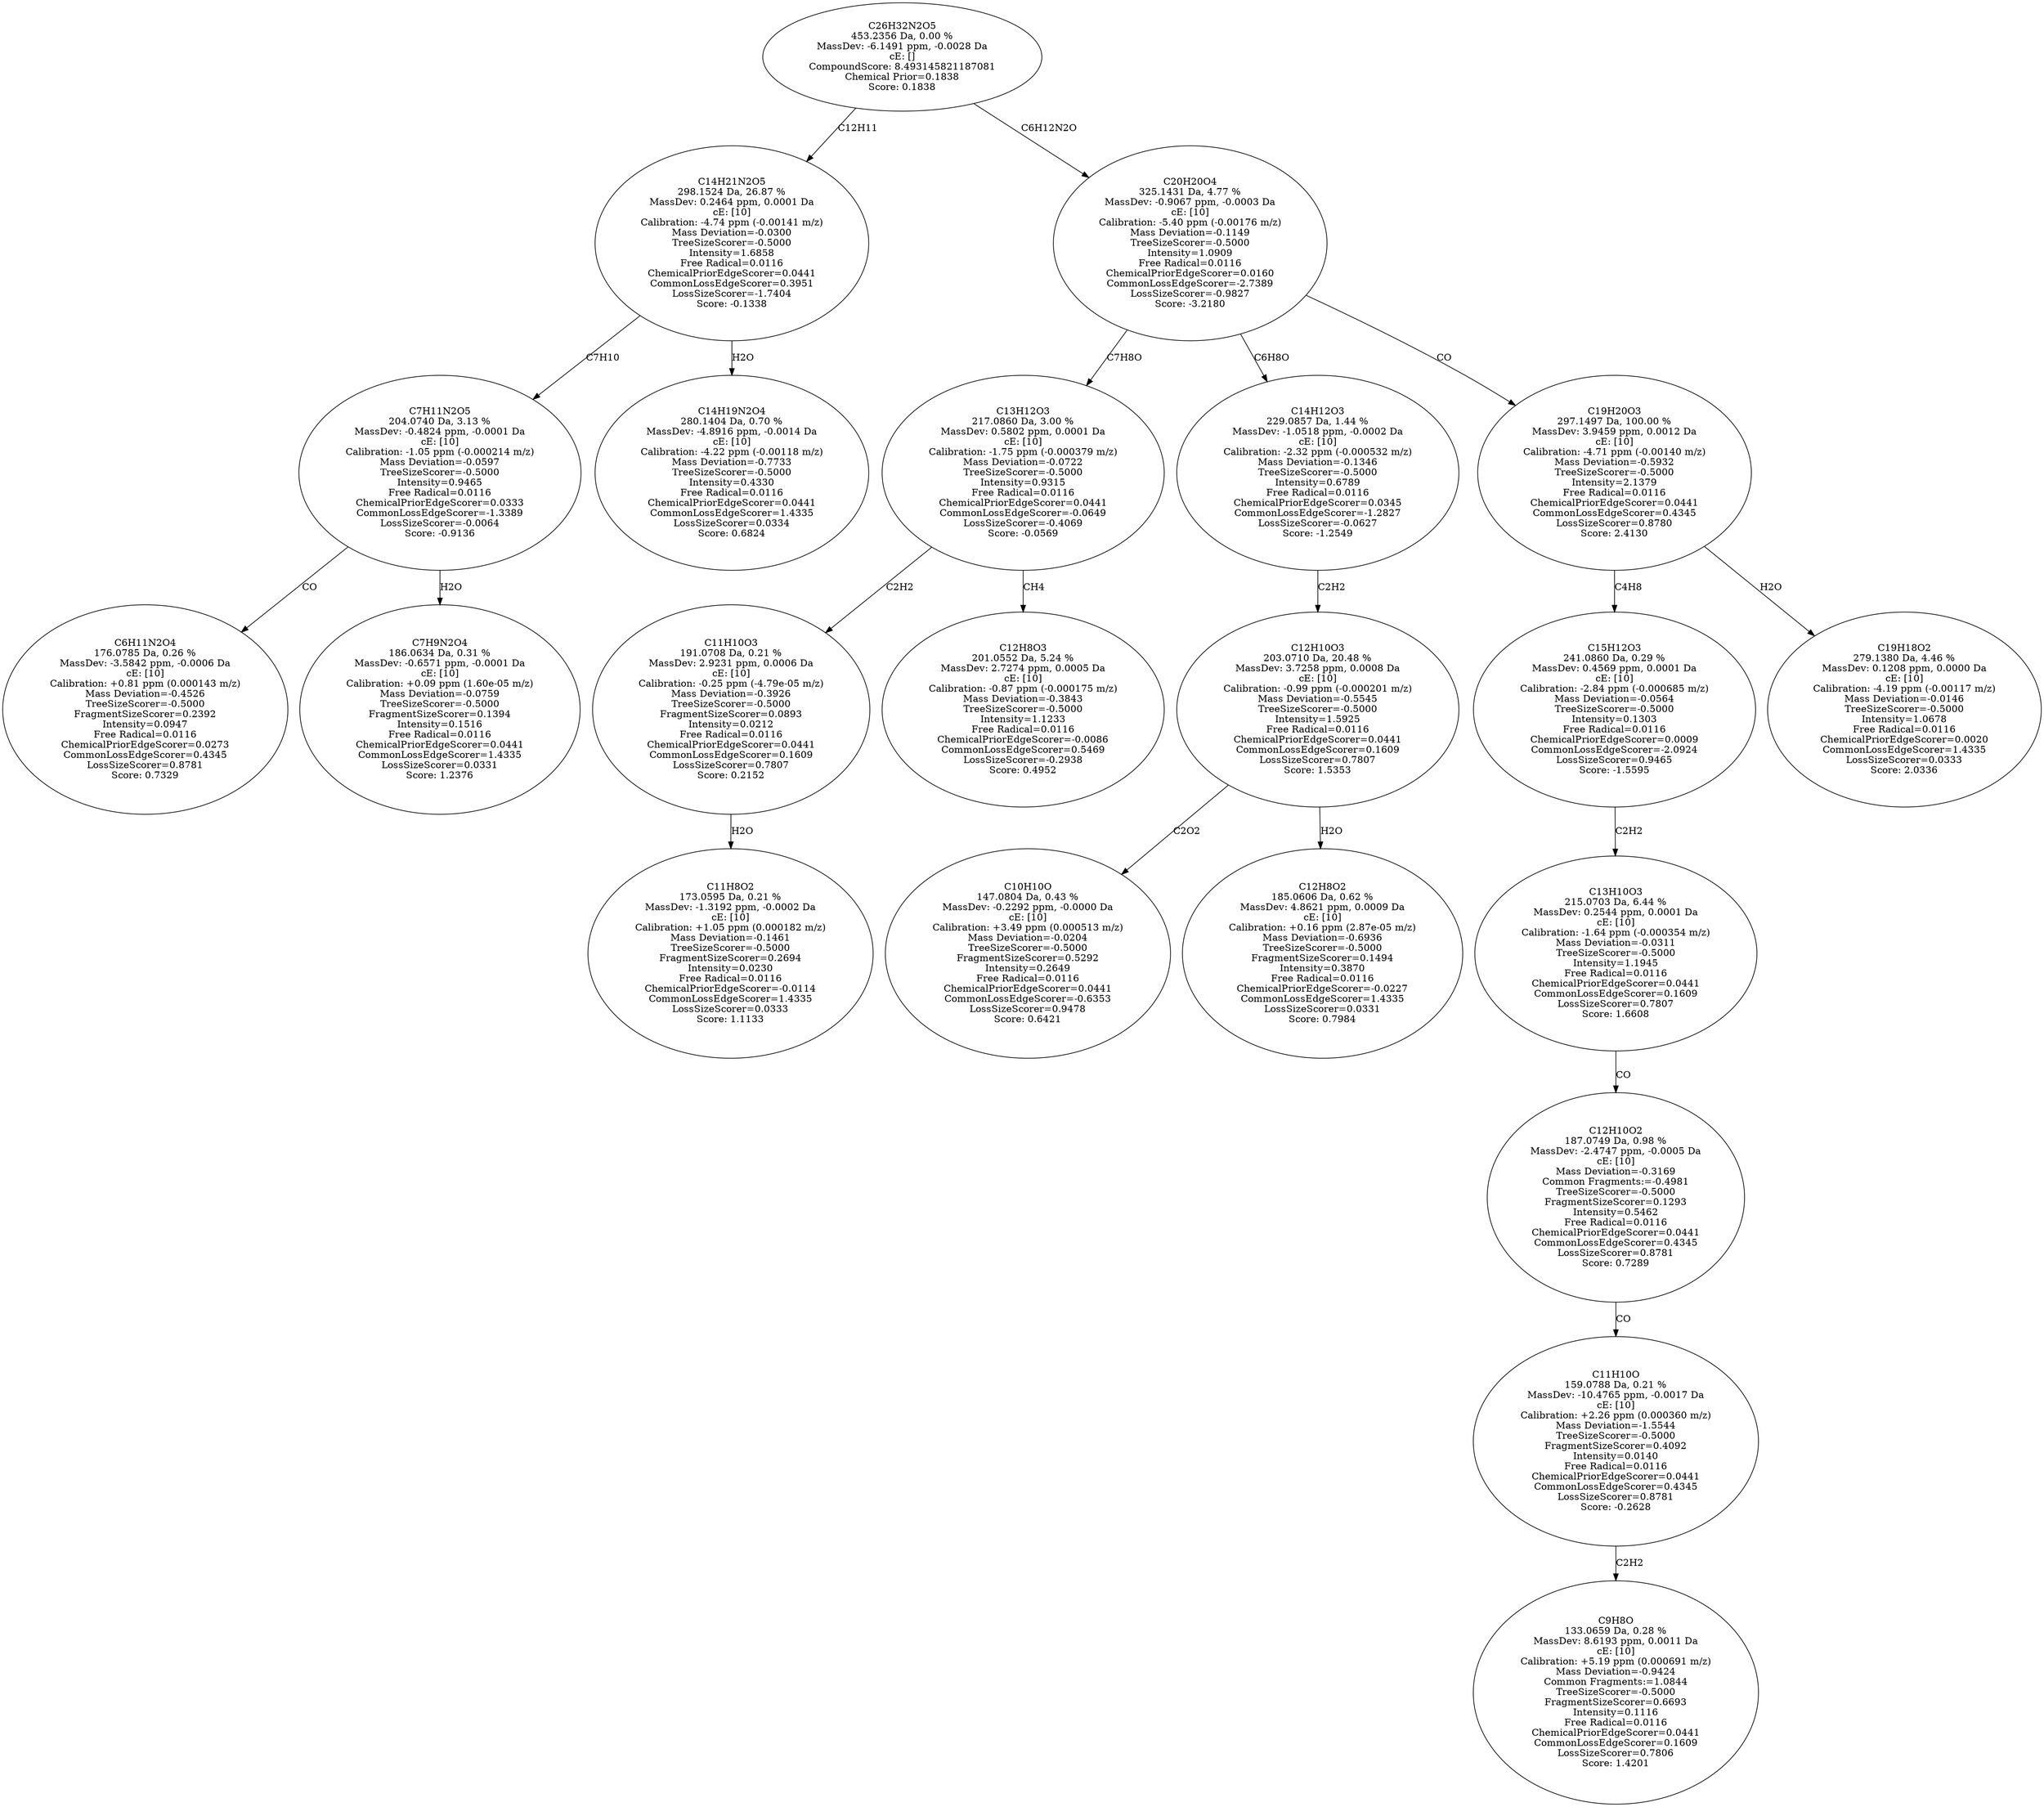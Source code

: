 strict digraph {
v1 [label="C6H11N2O4\n176.0785 Da, 0.26 %\nMassDev: -3.5842 ppm, -0.0006 Da\ncE: [10]\nCalibration: +0.81 ppm (0.000143 m/z)\nMass Deviation=-0.4526\nTreeSizeScorer=-0.5000\nFragmentSizeScorer=0.2392\nIntensity=0.0947\nFree Radical=0.0116\nChemicalPriorEdgeScorer=0.0273\nCommonLossEdgeScorer=0.4345\nLossSizeScorer=0.8781\nScore: 0.7329"];
v2 [label="C7H9N2O4\n186.0634 Da, 0.31 %\nMassDev: -0.6571 ppm, -0.0001 Da\ncE: [10]\nCalibration: +0.09 ppm (1.60e-05 m/z)\nMass Deviation=-0.0759\nTreeSizeScorer=-0.5000\nFragmentSizeScorer=0.1394\nIntensity=0.1516\nFree Radical=0.0116\nChemicalPriorEdgeScorer=0.0441\nCommonLossEdgeScorer=1.4335\nLossSizeScorer=0.0331\nScore: 1.2376"];
v3 [label="C7H11N2O5\n204.0740 Da, 3.13 %\nMassDev: -0.4824 ppm, -0.0001 Da\ncE: [10]\nCalibration: -1.05 ppm (-0.000214 m/z)\nMass Deviation=-0.0597\nTreeSizeScorer=-0.5000\nIntensity=0.9465\nFree Radical=0.0116\nChemicalPriorEdgeScorer=0.0333\nCommonLossEdgeScorer=-1.3389\nLossSizeScorer=-0.0064\nScore: -0.9136"];
v4 [label="C14H19N2O4\n280.1404 Da, 0.70 %\nMassDev: -4.8916 ppm, -0.0014 Da\ncE: [10]\nCalibration: -4.22 ppm (-0.00118 m/z)\nMass Deviation=-0.7733\nTreeSizeScorer=-0.5000\nIntensity=0.4330\nFree Radical=0.0116\nChemicalPriorEdgeScorer=0.0441\nCommonLossEdgeScorer=1.4335\nLossSizeScorer=0.0334\nScore: 0.6824"];
v5 [label="C14H21N2O5\n298.1524 Da, 26.87 %\nMassDev: 0.2464 ppm, 0.0001 Da\ncE: [10]\nCalibration: -4.74 ppm (-0.00141 m/z)\nMass Deviation=-0.0300\nTreeSizeScorer=-0.5000\nIntensity=1.6858\nFree Radical=0.0116\nChemicalPriorEdgeScorer=0.0441\nCommonLossEdgeScorer=0.3951\nLossSizeScorer=-1.7404\nScore: -0.1338"];
v6 [label="C11H8O2\n173.0595 Da, 0.21 %\nMassDev: -1.3192 ppm, -0.0002 Da\ncE: [10]\nCalibration: +1.05 ppm (0.000182 m/z)\nMass Deviation=-0.1461\nTreeSizeScorer=-0.5000\nFragmentSizeScorer=0.2694\nIntensity=0.0230\nFree Radical=0.0116\nChemicalPriorEdgeScorer=-0.0114\nCommonLossEdgeScorer=1.4335\nLossSizeScorer=0.0333\nScore: 1.1133"];
v7 [label="C11H10O3\n191.0708 Da, 0.21 %\nMassDev: 2.9231 ppm, 0.0006 Da\ncE: [10]\nCalibration: -0.25 ppm (-4.79e-05 m/z)\nMass Deviation=-0.3926\nTreeSizeScorer=-0.5000\nFragmentSizeScorer=0.0893\nIntensity=0.0212\nFree Radical=0.0116\nChemicalPriorEdgeScorer=0.0441\nCommonLossEdgeScorer=0.1609\nLossSizeScorer=0.7807\nScore: 0.2152"];
v8 [label="C12H8O3\n201.0552 Da, 5.24 %\nMassDev: 2.7274 ppm, 0.0005 Da\ncE: [10]\nCalibration: -0.87 ppm (-0.000175 m/z)\nMass Deviation=-0.3843\nTreeSizeScorer=-0.5000\nIntensity=1.1233\nFree Radical=0.0116\nChemicalPriorEdgeScorer=-0.0086\nCommonLossEdgeScorer=0.5469\nLossSizeScorer=-0.2938\nScore: 0.4952"];
v9 [label="C13H12O3\n217.0860 Da, 3.00 %\nMassDev: 0.5802 ppm, 0.0001 Da\ncE: [10]\nCalibration: -1.75 ppm (-0.000379 m/z)\nMass Deviation=-0.0722\nTreeSizeScorer=-0.5000\nIntensity=0.9315\nFree Radical=0.0116\nChemicalPriorEdgeScorer=0.0441\nCommonLossEdgeScorer=-0.0649\nLossSizeScorer=-0.4069\nScore: -0.0569"];
v10 [label="C10H10O\n147.0804 Da, 0.43 %\nMassDev: -0.2292 ppm, -0.0000 Da\ncE: [10]\nCalibration: +3.49 ppm (0.000513 m/z)\nMass Deviation=-0.0204\nTreeSizeScorer=-0.5000\nFragmentSizeScorer=0.5292\nIntensity=0.2649\nFree Radical=0.0116\nChemicalPriorEdgeScorer=0.0441\nCommonLossEdgeScorer=-0.6353\nLossSizeScorer=0.9478\nScore: 0.6421"];
v11 [label="C12H8O2\n185.0606 Da, 0.62 %\nMassDev: 4.8621 ppm, 0.0009 Da\ncE: [10]\nCalibration: +0.16 ppm (2.87e-05 m/z)\nMass Deviation=-0.6936\nTreeSizeScorer=-0.5000\nFragmentSizeScorer=0.1494\nIntensity=0.3870\nFree Radical=0.0116\nChemicalPriorEdgeScorer=-0.0227\nCommonLossEdgeScorer=1.4335\nLossSizeScorer=0.0331\nScore: 0.7984"];
v12 [label="C12H10O3\n203.0710 Da, 20.48 %\nMassDev: 3.7258 ppm, 0.0008 Da\ncE: [10]\nCalibration: -0.99 ppm (-0.000201 m/z)\nMass Deviation=-0.5545\nTreeSizeScorer=-0.5000\nIntensity=1.5925\nFree Radical=0.0116\nChemicalPriorEdgeScorer=0.0441\nCommonLossEdgeScorer=0.1609\nLossSizeScorer=0.7807\nScore: 1.5353"];
v13 [label="C14H12O3\n229.0857 Da, 1.44 %\nMassDev: -1.0518 ppm, -0.0002 Da\ncE: [10]\nCalibration: -2.32 ppm (-0.000532 m/z)\nMass Deviation=-0.1346\nTreeSizeScorer=-0.5000\nIntensity=0.6789\nFree Radical=0.0116\nChemicalPriorEdgeScorer=0.0345\nCommonLossEdgeScorer=-1.2827\nLossSizeScorer=-0.0627\nScore: -1.2549"];
v14 [label="C9H8O\n133.0659 Da, 0.28 %\nMassDev: 8.6193 ppm, 0.0011 Da\ncE: [10]\nCalibration: +5.19 ppm (0.000691 m/z)\nMass Deviation=-0.9424\nCommon Fragments:=1.0844\nTreeSizeScorer=-0.5000\nFragmentSizeScorer=0.6693\nIntensity=0.1116\nFree Radical=0.0116\nChemicalPriorEdgeScorer=0.0441\nCommonLossEdgeScorer=0.1609\nLossSizeScorer=0.7806\nScore: 1.4201"];
v15 [label="C11H10O\n159.0788 Da, 0.21 %\nMassDev: -10.4765 ppm, -0.0017 Da\ncE: [10]\nCalibration: +2.26 ppm (0.000360 m/z)\nMass Deviation=-1.5544\nTreeSizeScorer=-0.5000\nFragmentSizeScorer=0.4092\nIntensity=0.0140\nFree Radical=0.0116\nChemicalPriorEdgeScorer=0.0441\nCommonLossEdgeScorer=0.4345\nLossSizeScorer=0.8781\nScore: -0.2628"];
v16 [label="C12H10O2\n187.0749 Da, 0.98 %\nMassDev: -2.4747 ppm, -0.0005 Da\ncE: [10]\nMass Deviation=-0.3169\nCommon Fragments:=-0.4981\nTreeSizeScorer=-0.5000\nFragmentSizeScorer=0.1293\nIntensity=0.5462\nFree Radical=0.0116\nChemicalPriorEdgeScorer=0.0441\nCommonLossEdgeScorer=0.4345\nLossSizeScorer=0.8781\nScore: 0.7289"];
v17 [label="C13H10O3\n215.0703 Da, 6.44 %\nMassDev: 0.2544 ppm, 0.0001 Da\ncE: [10]\nCalibration: -1.64 ppm (-0.000354 m/z)\nMass Deviation=-0.0311\nTreeSizeScorer=-0.5000\nIntensity=1.1945\nFree Radical=0.0116\nChemicalPriorEdgeScorer=0.0441\nCommonLossEdgeScorer=0.1609\nLossSizeScorer=0.7807\nScore: 1.6608"];
v18 [label="C15H12O3\n241.0860 Da, 0.29 %\nMassDev: 0.4569 ppm, 0.0001 Da\ncE: [10]\nCalibration: -2.84 ppm (-0.000685 m/z)\nMass Deviation=-0.0564\nTreeSizeScorer=-0.5000\nIntensity=0.1303\nFree Radical=0.0116\nChemicalPriorEdgeScorer=0.0009\nCommonLossEdgeScorer=-2.0924\nLossSizeScorer=0.9465\nScore: -1.5595"];
v19 [label="C19H18O2\n279.1380 Da, 4.46 %\nMassDev: 0.1208 ppm, 0.0000 Da\ncE: [10]\nCalibration: -4.19 ppm (-0.00117 m/z)\nMass Deviation=-0.0146\nTreeSizeScorer=-0.5000\nIntensity=1.0678\nFree Radical=0.0116\nChemicalPriorEdgeScorer=0.0020\nCommonLossEdgeScorer=1.4335\nLossSizeScorer=0.0333\nScore: 2.0336"];
v20 [label="C19H20O3\n297.1497 Da, 100.00 %\nMassDev: 3.9459 ppm, 0.0012 Da\ncE: [10]\nCalibration: -4.71 ppm (-0.00140 m/z)\nMass Deviation=-0.5932\nTreeSizeScorer=-0.5000\nIntensity=2.1379\nFree Radical=0.0116\nChemicalPriorEdgeScorer=0.0441\nCommonLossEdgeScorer=0.4345\nLossSizeScorer=0.8780\nScore: 2.4130"];
v21 [label="C20H20O4\n325.1431 Da, 4.77 %\nMassDev: -0.9067 ppm, -0.0003 Da\ncE: [10]\nCalibration: -5.40 ppm (-0.00176 m/z)\nMass Deviation=-0.1149\nTreeSizeScorer=-0.5000\nIntensity=1.0909\nFree Radical=0.0116\nChemicalPriorEdgeScorer=0.0160\nCommonLossEdgeScorer=-2.7389\nLossSizeScorer=-0.9827\nScore: -3.2180"];
v22 [label="C26H32N2O5\n453.2356 Da, 0.00 %\nMassDev: -6.1491 ppm, -0.0028 Da\ncE: []\nCompoundScore: 8.493145821187081\nChemical Prior=0.1838\nScore: 0.1838"];
v3 -> v1 [label="CO"];
v3 -> v2 [label="H2O"];
v5 -> v3 [label="C7H10"];
v5 -> v4 [label="H2O"];
v22 -> v5 [label="C12H11"];
v7 -> v6 [label="H2O"];
v9 -> v7 [label="C2H2"];
v9 -> v8 [label="CH4"];
v21 -> v9 [label="C7H8O"];
v12 -> v10 [label="C2O2"];
v12 -> v11 [label="H2O"];
v13 -> v12 [label="C2H2"];
v21 -> v13 [label="C6H8O"];
v15 -> v14 [label="C2H2"];
v16 -> v15 [label="CO"];
v17 -> v16 [label="CO"];
v18 -> v17 [label="C2H2"];
v20 -> v18 [label="C4H8"];
v20 -> v19 [label="H2O"];
v21 -> v20 [label="CO"];
v22 -> v21 [label="C6H12N2O"];
}